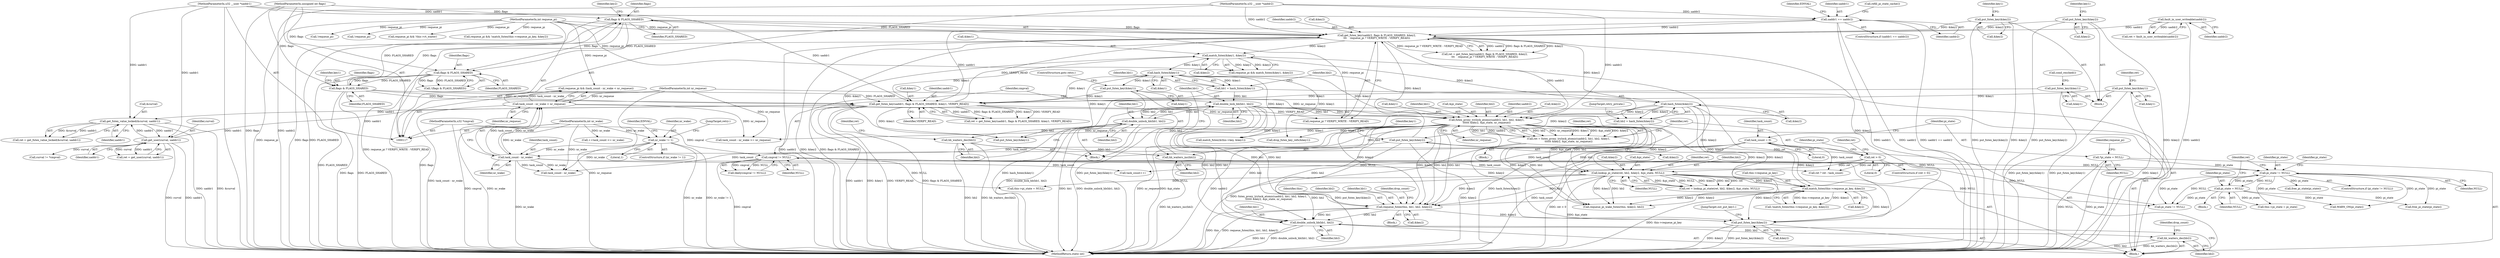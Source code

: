 digraph "0_linux_e9c243a5a6de0be8e584c604d353412584b592f8@pointer" {
"1000510" [label="(Call,requeue_futex(this, hb1, hb2, &key2))"];
"1000314" [label="(Call,futex_proxy_trylock_atomic(uaddr2, hb1, hb2, &key1,\n\t\t\t\t\t\t &key2, &pi_state, nr_requeue))"];
"1000202" [label="(Call,get_futex_key(uaddr2, flags & FLAGS_SHARED, &key2,\n\t\t\t    requeue_pi ? VERIFY_WRITE : VERIFY_READ))"];
"1000155" [label="(Call,uaddr1 == uaddr2)"];
"1000118" [label="(MethodParameterIn,u32 __user *uaddr1)"];
"1000120" [label="(MethodParameterIn,u32 __user *uaddr2)"];
"1000365" [label="(Call,fault_in_user_writeable(uaddr2))"];
"1000204" [label="(Call,flags & FLAGS_SHARED)"];
"1000188" [label="(Call,flags & FLAGS_SHARED)"];
"1000281" [label="(Call,flags & FLAGS_SHARED)"];
"1000119" [label="(MethodParameterIn,unsigned int flags)"];
"1000285" [label="(Call,put_futex_key(&key2))"];
"1000240" [label="(Call,hash_futex(&key2))"];
"1000222" [label="(Call,match_futex(&key1, &key2))"];
"1000186" [label="(Call,get_futex_key(uaddr1, flags & FLAGS_SHARED, &key1, VERIFY_READ))"];
"1000273" [label="(Call,get_user(curval, uaddr1))"];
"1000258" [label="(Call,get_futex_value_locked(&curval, uaddr1))"];
"1000360" [label="(Call,put_futex_key(&key1))"];
"1000288" [label="(Call,put_futex_key(&key1))"];
"1000235" [label="(Call,hash_futex(&key1))"];
"1000381" [label="(Call,put_futex_key(&key1))"];
"1000378" [label="(Call,put_futex_key(&key2))"];
"1000357" [label="(Call,put_futex_key(&key2))"];
"1000124" [label="(MethodParameterIn,int requeue_pi)"];
"1000246" [label="(Call,double_lock_hb(hb1, hb2))"];
"1000266" [label="(Call,double_unlock_hb(hb1, hb2))"];
"1000233" [label="(Call,hb1 = hash_futex(&key1))"];
"1000244" [label="(Call,hb_waiters_inc(hb2))"];
"1000238" [label="(Call,hb2 = hash_futex(&key2))"];
"1000269" [label="(Call,hb_waiters_dec(hb2))"];
"1000306" [label="(Call,task_count - nr_wake < nr_requeue)"];
"1000307" [label="(Call,task_count - nr_wake)"];
"1000139" [label="(Call,task_count = 0)"];
"1000167" [label="(Call,nr_wake != 1)"];
"1000121" [label="(MethodParameterIn,int nr_wake)"];
"1000122" [label="(MethodParameterIn,int nr_requeue)"];
"1000338" [label="(Call,lookup_pi_state(ret, hb2, &key2, &pi_state, NULL))"];
"1000326" [label="(Call,ret > 0)"];
"1000312" [label="(Call,ret = futex_proxy_trylock_atomic(uaddr2, hb1, hb2, &key1,\n\t\t\t\t\t\t &key2, &pi_state, nr_requeue))"];
"1000251" [label="(Call,cmpval != NULL)"];
"1000123" [label="(MethodParameterIn,u32 *cmpval)"];
"1000175" [label="(Call,pi_state != NULL)"];
"1000181" [label="(Call,pi_state = NULL)"];
"1000144" [label="(Call,*pi_state = NULL)"];
"1000446" [label="(Call,match_futex(this->requeue_pi_key, &key2))"];
"1000519" [label="(Call,double_unlock_hb(hb1, hb2))"];
"1000522" [label="(Call,hb_waiters_dec(hb2))"];
"1000533" [label="(Call,put_futex_key(&key2))"];
"1000258" [label="(Call,get_futex_value_locked(&curval, uaddr1))"];
"1000251" [label="(Call,cmpval != NULL)"];
"1000140" [label="(Identifier,task_count)"];
"1000537" [label="(Call,put_futex_key(&key1))"];
"1000172" [label="(Identifier,EINVAL)"];
"1000181" [label="(Call,pi_state = NULL)"];
"1000521" [label="(Identifier,hb2)"];
"1000364" [label="(Identifier,ret)"];
"1000139" [label="(Call,task_count = 0)"];
"1000192" [label="(Identifier,key1)"];
"1000408" [label="(Call,requeue_pi && !this->rt_waiter)"];
"1000189" [label="(Identifier,flags)"];
"1000378" [label="(Call,put_futex_key(&key2))"];
"1000290" [label="(Identifier,key1)"];
"1000169" [label="(Literal,1)"];
"1000202" [label="(Call,get_futex_key(uaddr2, flags & FLAGS_SHARED, &key2,\n\t\t\t    requeue_pi ? VERIFY_WRITE : VERIFY_READ))"];
"1000174" [label="(ControlStructure,if (pi_state != NULL))"];
"1000121" [label="(MethodParameterIn,int nr_wake)"];
"1000220" [label="(Call,requeue_pi && match_futex(&key1, &key2))"];
"1000340" [label="(Identifier,hb2)"];
"1000122" [label="(MethodParameterIn,int nr_requeue)"];
"1000348" [label="(Block,)"];
"1000269" [label="(Call,hb_waiters_dec(hb2))"];
"1000326" [label="(Call,ret > 0)"];
"1000443" [label="(Call,requeue_pi && !match_futex(this->requeue_pi_key, &key2))"];
"1000512" [label="(Identifier,hb1)"];
"1000124" [label="(MethodParameterIn,int requeue_pi)"];
"1000307" [label="(Call,task_count - nr_wake)"];
"1000313" [label="(Identifier,ret)"];
"1000316" [label="(Identifier,hb1)"];
"1000523" [label="(Identifier,hb2)"];
"1000266" [label="(Call,double_unlock_hb(hb1, hb2))"];
"1000186" [label="(Call,get_futex_key(uaddr1, flags & FLAGS_SHARED, &key1, VERIFY_READ))"];
"1000250" [label="(Call,likely(cmpval != NULL))"];
"1000534" [label="(Call,&key2)"];
"1000162" [label="(Call,refill_pi_state_cache())"];
"1000182" [label="(Identifier,pi_state)"];
"1000209" [label="(Call,requeue_pi ? VERIFY_WRITE : VERIFY_READ)"];
"1000206" [label="(Identifier,FLAGS_SHARED)"];
"1000208" [label="(Identifier,key2)"];
"1000141" [label="(Literal,0)"];
"1000510" [label="(Call,requeue_futex(this, hb1, hb2, &key2))"];
"1000261" [label="(Identifier,uaddr1)"];
"1000252" [label="(Identifier,cmpval)"];
"1000244" [label="(Call,hb_waiters_inc(hb2))"];
"1000361" [label="(Call,&key1)"];
"1000363" [label="(Call,ret = fault_in_user_writeable(uaddr2))"];
"1000282" [label="(Identifier,flags)"];
"1000125" [label="(Block,)"];
"1000330" [label="(Call,WARN_ON(pi_state))"];
"1000291" [label="(ControlStructure,goto retry;)"];
"1000285" [label="(Call,put_futex_key(&key2))"];
"1000238" [label="(Call,hb2 = hash_futex(&key2))"];
"1000384" [label="(Call,cond_resched())"];
"1000271" [label="(Call,ret = get_user(curval, uaddr1))"];
"1000203" [label="(Identifier,uaddr2)"];
"1000223" [label="(Call,&key1)"];
"1000507" [label="(Call,free_pi_state(pi_state))"];
"1000447" [label="(Call,this->requeue_pi_key)"];
"1000338" [label="(Call,lookup_pi_state(ret, hb2, &key2, &pi_state, NULL))"];
"1000533" [label="(Call,put_futex_key(&key2))"];
"1000517" [label="(Identifier,drop_count)"];
"1000322" [label="(Call,&pi_state)"];
"1000243" [label="(JumpTarget,retry_private:)"];
"1000325" [label="(ControlStructure,if (ret > 0))"];
"1000511" [label="(Identifier,this)"];
"1000365" [label="(Call,fault_in_user_writeable(uaddr2))"];
"1000331" [label="(Identifier,pi_state)"];
"1000286" [label="(Call,&key2)"];
"1000248" [label="(Identifier,hb2)"];
"1000358" [label="(Call,&key2)"];
"1000160" [label="(Identifier,EINVAL)"];
"1000222" [label="(Call,match_futex(&key1, &key2))"];
"1000280" [label="(Call,!(flags & FLAGS_SHARED))"];
"1000245" [label="(Identifier,hb2)"];
"1000247" [label="(Identifier,hb1)"];
"1000185" [label="(Identifier,ret)"];
"1000293" [label="(Call,curval != *cmpval)"];
"1000166" [label="(ControlStructure,if (nr_wake != 1))"];
"1000502" [label="(Call,this->pi_state = NULL)"];
"1000253" [label="(Identifier,NULL)"];
"1000191" [label="(Call,&key1)"];
"1000379" [label="(Call,&key2)"];
"1000310" [label="(Identifier,nr_requeue)"];
"1000416" [label="(Call,!requeue_pi)"];
"1000388" [label="(Block,)"];
"1000383" [label="(Identifier,key1)"];
"1000360" [label="(Call,put_futex_key(&key1))"];
"1000552" [label="(MethodReturn,static int)"];
"1000317" [label="(Identifier,hb2)"];
"1000306" [label="(Call,task_count - nr_wake < nr_requeue)"];
"1000270" [label="(Identifier,hb2)"];
"1000432" [label="(Call,++task_count <= nr_wake)"];
"1000236" [label="(Call,&key1)"];
"1000341" [label="(Call,&key2)"];
"1000177" [label="(Identifier,NULL)"];
"1000466" [label="(Call,this->pi_state = pi_state)"];
"1000167" [label="(Call,nr_wake != 1)"];
"1000190" [label="(Identifier,FLAGS_SHARED)"];
"1000390" [label="(Call,task_count - nr_wake >= nr_requeue)"];
"1000265" [label="(Block,)"];
"1000382" [label="(Call,&key1)"];
"1000187" [label="(Identifier,uaddr1)"];
"1000188" [label="(Call,flags & FLAGS_SHARED)"];
"1000283" [label="(Identifier,FLAGS_SHARED)"];
"1000183" [label="(Identifier,NULL)"];
"1000204" [label="(Call,flags & FLAGS_SHARED)"];
"1000152" [label="(Identifier,requeue_pi)"];
"1000514" [label="(Call,&key2)"];
"1000146" [label="(Identifier,NULL)"];
"1000328" [label="(Literal,0)"];
"1000256" [label="(Call,ret = get_futex_value_locked(&curval, uaddr1))"];
"1000436" [label="(Call,!requeue_pi)"];
"1000156" [label="(Identifier,uaddr1)"];
"1000118" [label="(MethodParameterIn,u32 __user *uaddr1)"];
"1000289" [label="(Call,&key1)"];
"1000357" [label="(Call,put_futex_key(&key2))"];
"1000175" [label="(Call,pi_state != NULL)"];
"1000235" [label="(Call,hash_futex(&key1))"];
"1000520" [label="(Identifier,hb1)"];
"1000490" [label="(Call,requeue_pi_wake_futex(this, &key2, hb2))"];
"1000513" [label="(Identifier,hb2)"];
"1000542" [label="(Call,pi_state != NULL)"];
"1000234" [label="(Identifier,hb1)"];
"1000178" [label="(Block,)"];
"1000207" [label="(Call,&key2)"];
"1000157" [label="(Identifier,uaddr2)"];
"1000334" [label="(Call,task_count++)"];
"1000345" [label="(Identifier,NULL)"];
"1000120" [label="(MethodParameterIn,u32 __user *uaddr2)"];
"1000205" [label="(Identifier,flags)"];
"1000519" [label="(Call,double_unlock_hb(hb1, hb2))"];
"1000381" [label="(Call,put_futex_key(&key1))"];
"1000343" [label="(Call,&pi_state)"];
"1000529" [label="(Call,drop_futex_key_refs(&key1))"];
"1000548" [label="(Call,ret ? ret : task_count)"];
"1000184" [label="(Call,ret = get_futex_key(uaddr1, flags & FLAGS_SHARED, &key1, VERIFY_READ))"];
"1000324" [label="(Identifier,nr_requeue)"];
"1000246" [label="(Call,double_lock_hb(hb1, hb2))"];
"1000339" [label="(Identifier,ret)"];
"1000527" [label="(Identifier,drop_count)"];
"1000154" [label="(ControlStructure,if (uaddr1 == uaddr2))"];
"1000233" [label="(Call,hb1 = hash_futex(&key1))"];
"1000267" [label="(Identifier,hb1)"];
"1000155" [label="(Call,uaddr1 == uaddr2)"];
"1000273" [label="(Call,get_user(curval, uaddr1))"];
"1000536" [label="(JumpTarget,out_put_key1:)"];
"1000311" [label="(Block,)"];
"1000312" [label="(Call,ret = futex_proxy_trylock_atomic(uaddr2, hb1, hb2, &key1,\n\t\t\t\t\t\t &key2, &pi_state, nr_requeue))"];
"1000315" [label="(Identifier,uaddr2)"];
"1000445" [label="(Call,!match_futex(this->requeue_pi_key, &key2))"];
"1000366" [label="(Identifier,uaddr2)"];
"1000145" [label="(Identifier,pi_state)"];
"1000320" [label="(Call,&key2)"];
"1000179" [label="(Call,free_pi_state(pi_state))"];
"1000240" [label="(Call,hash_futex(&key2))"];
"1000288" [label="(Call,put_futex_key(&key1))"];
"1000119" [label="(MethodParameterIn,unsigned int flags)"];
"1000318" [label="(Call,&key1)"];
"1000450" [label="(Call,&key2)"];
"1000144" [label="(Call,*pi_state = NULL)"];
"1000168" [label="(Identifier,nr_wake)"];
"1000304" [label="(Call,requeue_pi && (task_count - nr_wake < nr_requeue))"];
"1000268" [label="(Identifier,hb2)"];
"1000275" [label="(Identifier,uaddr1)"];
"1000176" [label="(Identifier,pi_state)"];
"1000347" [label="(Identifier,ret)"];
"1000272" [label="(Identifier,ret)"];
"1000259" [label="(Call,&curval)"];
"1000173" [label="(JumpTarget,retry:)"];
"1000398" [label="(Call,match_futex(&this->key, &key1))"];
"1000336" [label="(Call,ret = lookup_pi_state(ret, hb2, &key2, &pi_state, NULL))"];
"1000225" [label="(Call,&key2)"];
"1000281" [label="(Call,flags & FLAGS_SHARED)"];
"1000241" [label="(Call,&key2)"];
"1000309" [label="(Identifier,nr_wake)"];
"1000200" [label="(Call,ret = get_futex_key(uaddr2, flags & FLAGS_SHARED, &key2,\n\t\t\t    requeue_pi ? VERIFY_WRITE : VERIFY_READ))"];
"1000391" [label="(Call,task_count - nr_wake)"];
"1000239" [label="(Identifier,hb2)"];
"1000446" [label="(Call,match_futex(this->requeue_pi_key, &key2))"];
"1000314" [label="(Call,futex_proxy_trylock_atomic(uaddr2, hb1, hb2, &key1,\n\t\t\t\t\t\t &key2, &pi_state, nr_requeue))"];
"1000123" [label="(MethodParameterIn,u32 *cmpval)"];
"1000362" [label="(Identifier,key1)"];
"1000180" [label="(Identifier,pi_state)"];
"1000193" [label="(Identifier,VERIFY_READ)"];
"1000308" [label="(Identifier,task_count)"];
"1000522" [label="(Call,hb_waiters_dec(hb2))"];
"1000327" [label="(Identifier,ret)"];
"1000274" [label="(Identifier,curval)"];
"1000510" -> "1000388"  [label="AST: "];
"1000510" -> "1000514"  [label="CFG: "];
"1000511" -> "1000510"  [label="AST: "];
"1000512" -> "1000510"  [label="AST: "];
"1000513" -> "1000510"  [label="AST: "];
"1000514" -> "1000510"  [label="AST: "];
"1000517" -> "1000510"  [label="CFG: "];
"1000510" -> "1000552"  [label="DDG: this"];
"1000510" -> "1000552"  [label="DDG: requeue_futex(this, hb1, hb2, &key2)"];
"1000314" -> "1000510"  [label="DDG: hb1"];
"1000314" -> "1000510"  [label="DDG: hb2"];
"1000314" -> "1000510"  [label="DDG: &key2"];
"1000246" -> "1000510"  [label="DDG: hb1"];
"1000246" -> "1000510"  [label="DDG: hb2"];
"1000338" -> "1000510"  [label="DDG: hb2"];
"1000338" -> "1000510"  [label="DDG: &key2"];
"1000446" -> "1000510"  [label="DDG: &key2"];
"1000240" -> "1000510"  [label="DDG: &key2"];
"1000510" -> "1000519"  [label="DDG: hb1"];
"1000510" -> "1000519"  [label="DDG: hb2"];
"1000510" -> "1000533"  [label="DDG: &key2"];
"1000314" -> "1000312"  [label="AST: "];
"1000314" -> "1000324"  [label="CFG: "];
"1000315" -> "1000314"  [label="AST: "];
"1000316" -> "1000314"  [label="AST: "];
"1000317" -> "1000314"  [label="AST: "];
"1000318" -> "1000314"  [label="AST: "];
"1000320" -> "1000314"  [label="AST: "];
"1000322" -> "1000314"  [label="AST: "];
"1000324" -> "1000314"  [label="AST: "];
"1000312" -> "1000314"  [label="CFG: "];
"1000314" -> "1000552"  [label="DDG: uaddr2"];
"1000314" -> "1000552"  [label="DDG: nr_requeue"];
"1000314" -> "1000552"  [label="DDG: &pi_state"];
"1000314" -> "1000312"  [label="DDG: hb2"];
"1000314" -> "1000312"  [label="DDG: nr_requeue"];
"1000314" -> "1000312"  [label="DDG: &key1"];
"1000314" -> "1000312"  [label="DDG: &pi_state"];
"1000314" -> "1000312"  [label="DDG: &key2"];
"1000314" -> "1000312"  [label="DDG: hb1"];
"1000314" -> "1000312"  [label="DDG: uaddr2"];
"1000202" -> "1000314"  [label="DDG: uaddr2"];
"1000120" -> "1000314"  [label="DDG: uaddr2"];
"1000246" -> "1000314"  [label="DDG: hb1"];
"1000246" -> "1000314"  [label="DDG: hb2"];
"1000235" -> "1000314"  [label="DDG: &key1"];
"1000240" -> "1000314"  [label="DDG: &key2"];
"1000306" -> "1000314"  [label="DDG: nr_requeue"];
"1000122" -> "1000314"  [label="DDG: nr_requeue"];
"1000314" -> "1000338"  [label="DDG: hb2"];
"1000314" -> "1000338"  [label="DDG: &key2"];
"1000314" -> "1000338"  [label="DDG: &pi_state"];
"1000314" -> "1000390"  [label="DDG: nr_requeue"];
"1000314" -> "1000398"  [label="DDG: &key1"];
"1000314" -> "1000446"  [label="DDG: &key2"];
"1000314" -> "1000490"  [label="DDG: &key2"];
"1000314" -> "1000490"  [label="DDG: hb2"];
"1000314" -> "1000519"  [label="DDG: hb1"];
"1000314" -> "1000519"  [label="DDG: hb2"];
"1000314" -> "1000529"  [label="DDG: &key1"];
"1000314" -> "1000533"  [label="DDG: &key2"];
"1000314" -> "1000537"  [label="DDG: &key1"];
"1000202" -> "1000200"  [label="AST: "];
"1000202" -> "1000209"  [label="CFG: "];
"1000203" -> "1000202"  [label="AST: "];
"1000204" -> "1000202"  [label="AST: "];
"1000207" -> "1000202"  [label="AST: "];
"1000209" -> "1000202"  [label="AST: "];
"1000200" -> "1000202"  [label="CFG: "];
"1000202" -> "1000552"  [label="DDG: requeue_pi ? VERIFY_WRITE : VERIFY_READ"];
"1000202" -> "1000552"  [label="DDG: uaddr2"];
"1000202" -> "1000552"  [label="DDG: &key2"];
"1000202" -> "1000552"  [label="DDG: flags & FLAGS_SHARED"];
"1000202" -> "1000200"  [label="DDG: uaddr2"];
"1000202" -> "1000200"  [label="DDG: flags & FLAGS_SHARED"];
"1000202" -> "1000200"  [label="DDG: &key2"];
"1000202" -> "1000200"  [label="DDG: requeue_pi ? VERIFY_WRITE : VERIFY_READ"];
"1000155" -> "1000202"  [label="DDG: uaddr2"];
"1000365" -> "1000202"  [label="DDG: uaddr2"];
"1000120" -> "1000202"  [label="DDG: uaddr2"];
"1000204" -> "1000202"  [label="DDG: flags"];
"1000204" -> "1000202"  [label="DDG: FLAGS_SHARED"];
"1000285" -> "1000202"  [label="DDG: &key2"];
"1000378" -> "1000202"  [label="DDG: &key2"];
"1000357" -> "1000202"  [label="DDG: &key2"];
"1000124" -> "1000202"  [label="DDG: requeue_pi"];
"1000186" -> "1000202"  [label="DDG: VERIFY_READ"];
"1000202" -> "1000222"  [label="DDG: &key2"];
"1000202" -> "1000240"  [label="DDG: &key2"];
"1000202" -> "1000533"  [label="DDG: &key2"];
"1000155" -> "1000154"  [label="AST: "];
"1000155" -> "1000157"  [label="CFG: "];
"1000156" -> "1000155"  [label="AST: "];
"1000157" -> "1000155"  [label="AST: "];
"1000160" -> "1000155"  [label="CFG: "];
"1000162" -> "1000155"  [label="CFG: "];
"1000155" -> "1000552"  [label="DDG: uaddr2"];
"1000155" -> "1000552"  [label="DDG: uaddr1 == uaddr2"];
"1000155" -> "1000552"  [label="DDG: uaddr1"];
"1000118" -> "1000155"  [label="DDG: uaddr1"];
"1000120" -> "1000155"  [label="DDG: uaddr2"];
"1000155" -> "1000186"  [label="DDG: uaddr1"];
"1000118" -> "1000117"  [label="AST: "];
"1000118" -> "1000552"  [label="DDG: uaddr1"];
"1000118" -> "1000186"  [label="DDG: uaddr1"];
"1000118" -> "1000258"  [label="DDG: uaddr1"];
"1000118" -> "1000273"  [label="DDG: uaddr1"];
"1000120" -> "1000117"  [label="AST: "];
"1000120" -> "1000552"  [label="DDG: uaddr2"];
"1000365" -> "1000363"  [label="AST: "];
"1000365" -> "1000366"  [label="CFG: "];
"1000366" -> "1000365"  [label="AST: "];
"1000363" -> "1000365"  [label="CFG: "];
"1000365" -> "1000552"  [label="DDG: uaddr2"];
"1000365" -> "1000363"  [label="DDG: uaddr2"];
"1000204" -> "1000206"  [label="CFG: "];
"1000205" -> "1000204"  [label="AST: "];
"1000206" -> "1000204"  [label="AST: "];
"1000208" -> "1000204"  [label="CFG: "];
"1000204" -> "1000552"  [label="DDG: FLAGS_SHARED"];
"1000204" -> "1000552"  [label="DDG: flags"];
"1000188" -> "1000204"  [label="DDG: flags"];
"1000188" -> "1000204"  [label="DDG: FLAGS_SHARED"];
"1000119" -> "1000204"  [label="DDG: flags"];
"1000204" -> "1000281"  [label="DDG: flags"];
"1000204" -> "1000281"  [label="DDG: FLAGS_SHARED"];
"1000188" -> "1000186"  [label="AST: "];
"1000188" -> "1000190"  [label="CFG: "];
"1000189" -> "1000188"  [label="AST: "];
"1000190" -> "1000188"  [label="AST: "];
"1000192" -> "1000188"  [label="CFG: "];
"1000188" -> "1000552"  [label="DDG: FLAGS_SHARED"];
"1000188" -> "1000552"  [label="DDG: flags"];
"1000188" -> "1000186"  [label="DDG: flags"];
"1000188" -> "1000186"  [label="DDG: FLAGS_SHARED"];
"1000281" -> "1000188"  [label="DDG: flags"];
"1000281" -> "1000188"  [label="DDG: FLAGS_SHARED"];
"1000119" -> "1000188"  [label="DDG: flags"];
"1000281" -> "1000280"  [label="AST: "];
"1000281" -> "1000283"  [label="CFG: "];
"1000282" -> "1000281"  [label="AST: "];
"1000283" -> "1000281"  [label="AST: "];
"1000280" -> "1000281"  [label="CFG: "];
"1000281" -> "1000552"  [label="DDG: flags"];
"1000281" -> "1000552"  [label="DDG: FLAGS_SHARED"];
"1000281" -> "1000280"  [label="DDG: flags"];
"1000281" -> "1000280"  [label="DDG: FLAGS_SHARED"];
"1000119" -> "1000281"  [label="DDG: flags"];
"1000119" -> "1000117"  [label="AST: "];
"1000119" -> "1000552"  [label="DDG: flags"];
"1000285" -> "1000265"  [label="AST: "];
"1000285" -> "1000286"  [label="CFG: "];
"1000286" -> "1000285"  [label="AST: "];
"1000290" -> "1000285"  [label="CFG: "];
"1000285" -> "1000552"  [label="DDG: &key2"];
"1000285" -> "1000552"  [label="DDG: put_futex_key(&key2)"];
"1000240" -> "1000285"  [label="DDG: &key2"];
"1000240" -> "1000238"  [label="AST: "];
"1000240" -> "1000241"  [label="CFG: "];
"1000241" -> "1000240"  [label="AST: "];
"1000238" -> "1000240"  [label="CFG: "];
"1000240" -> "1000238"  [label="DDG: &key2"];
"1000222" -> "1000240"  [label="DDG: &key2"];
"1000240" -> "1000446"  [label="DDG: &key2"];
"1000240" -> "1000490"  [label="DDG: &key2"];
"1000240" -> "1000533"  [label="DDG: &key2"];
"1000222" -> "1000220"  [label="AST: "];
"1000222" -> "1000225"  [label="CFG: "];
"1000223" -> "1000222"  [label="AST: "];
"1000225" -> "1000222"  [label="AST: "];
"1000220" -> "1000222"  [label="CFG: "];
"1000222" -> "1000220"  [label="DDG: &key1"];
"1000222" -> "1000220"  [label="DDG: &key2"];
"1000186" -> "1000222"  [label="DDG: &key1"];
"1000222" -> "1000235"  [label="DDG: &key1"];
"1000222" -> "1000533"  [label="DDG: &key2"];
"1000222" -> "1000537"  [label="DDG: &key1"];
"1000186" -> "1000184"  [label="AST: "];
"1000186" -> "1000193"  [label="CFG: "];
"1000187" -> "1000186"  [label="AST: "];
"1000191" -> "1000186"  [label="AST: "];
"1000193" -> "1000186"  [label="AST: "];
"1000184" -> "1000186"  [label="CFG: "];
"1000186" -> "1000552"  [label="DDG: flags & FLAGS_SHARED"];
"1000186" -> "1000552"  [label="DDG: uaddr1"];
"1000186" -> "1000552"  [label="DDG: &key1"];
"1000186" -> "1000552"  [label="DDG: VERIFY_READ"];
"1000186" -> "1000184"  [label="DDG: uaddr1"];
"1000186" -> "1000184"  [label="DDG: flags & FLAGS_SHARED"];
"1000186" -> "1000184"  [label="DDG: &key1"];
"1000186" -> "1000184"  [label="DDG: VERIFY_READ"];
"1000273" -> "1000186"  [label="DDG: uaddr1"];
"1000360" -> "1000186"  [label="DDG: &key1"];
"1000288" -> "1000186"  [label="DDG: &key1"];
"1000381" -> "1000186"  [label="DDG: &key1"];
"1000186" -> "1000209"  [label="DDG: VERIFY_READ"];
"1000186" -> "1000235"  [label="DDG: &key1"];
"1000186" -> "1000258"  [label="DDG: uaddr1"];
"1000186" -> "1000537"  [label="DDG: &key1"];
"1000273" -> "1000271"  [label="AST: "];
"1000273" -> "1000275"  [label="CFG: "];
"1000274" -> "1000273"  [label="AST: "];
"1000275" -> "1000273"  [label="AST: "];
"1000271" -> "1000273"  [label="CFG: "];
"1000273" -> "1000552"  [label="DDG: uaddr1"];
"1000273" -> "1000552"  [label="DDG: curval"];
"1000273" -> "1000258"  [label="DDG: uaddr1"];
"1000273" -> "1000271"  [label="DDG: curval"];
"1000273" -> "1000271"  [label="DDG: uaddr1"];
"1000258" -> "1000273"  [label="DDG: uaddr1"];
"1000273" -> "1000293"  [label="DDG: curval"];
"1000258" -> "1000256"  [label="AST: "];
"1000258" -> "1000261"  [label="CFG: "];
"1000259" -> "1000258"  [label="AST: "];
"1000261" -> "1000258"  [label="AST: "];
"1000256" -> "1000258"  [label="CFG: "];
"1000258" -> "1000552"  [label="DDG: &curval"];
"1000258" -> "1000552"  [label="DDG: uaddr1"];
"1000258" -> "1000256"  [label="DDG: &curval"];
"1000258" -> "1000256"  [label="DDG: uaddr1"];
"1000360" -> "1000348"  [label="AST: "];
"1000360" -> "1000361"  [label="CFG: "];
"1000361" -> "1000360"  [label="AST: "];
"1000364" -> "1000360"  [label="CFG: "];
"1000360" -> "1000552"  [label="DDG: &key1"];
"1000360" -> "1000552"  [label="DDG: put_futex_key(&key1)"];
"1000288" -> "1000265"  [label="AST: "];
"1000288" -> "1000289"  [label="CFG: "];
"1000289" -> "1000288"  [label="AST: "];
"1000291" -> "1000288"  [label="CFG: "];
"1000288" -> "1000552"  [label="DDG: put_futex_key(&key1)"];
"1000235" -> "1000288"  [label="DDG: &key1"];
"1000235" -> "1000233"  [label="AST: "];
"1000235" -> "1000236"  [label="CFG: "];
"1000236" -> "1000235"  [label="AST: "];
"1000233" -> "1000235"  [label="CFG: "];
"1000235" -> "1000233"  [label="DDG: &key1"];
"1000235" -> "1000398"  [label="DDG: &key1"];
"1000235" -> "1000529"  [label="DDG: &key1"];
"1000235" -> "1000537"  [label="DDG: &key1"];
"1000381" -> "1000348"  [label="AST: "];
"1000381" -> "1000382"  [label="CFG: "];
"1000382" -> "1000381"  [label="AST: "];
"1000384" -> "1000381"  [label="CFG: "];
"1000381" -> "1000552"  [label="DDG: put_futex_key(&key1)"];
"1000378" -> "1000348"  [label="AST: "];
"1000378" -> "1000379"  [label="CFG: "];
"1000379" -> "1000378"  [label="AST: "];
"1000383" -> "1000378"  [label="CFG: "];
"1000378" -> "1000552"  [label="DDG: &key2"];
"1000378" -> "1000552"  [label="DDG: put_futex_key(&key2)"];
"1000357" -> "1000348"  [label="AST: "];
"1000357" -> "1000358"  [label="CFG: "];
"1000358" -> "1000357"  [label="AST: "];
"1000362" -> "1000357"  [label="CFG: "];
"1000357" -> "1000552"  [label="DDG: put_futex_key(&key2)"];
"1000357" -> "1000552"  [label="DDG: &key2"];
"1000124" -> "1000117"  [label="AST: "];
"1000124" -> "1000552"  [label="DDG: requeue_pi"];
"1000124" -> "1000209"  [label="DDG: requeue_pi"];
"1000124" -> "1000220"  [label="DDG: requeue_pi"];
"1000124" -> "1000304"  [label="DDG: requeue_pi"];
"1000124" -> "1000408"  [label="DDG: requeue_pi"];
"1000124" -> "1000416"  [label="DDG: requeue_pi"];
"1000124" -> "1000436"  [label="DDG: requeue_pi"];
"1000124" -> "1000443"  [label="DDG: requeue_pi"];
"1000246" -> "1000125"  [label="AST: "];
"1000246" -> "1000248"  [label="CFG: "];
"1000247" -> "1000246"  [label="AST: "];
"1000248" -> "1000246"  [label="AST: "];
"1000252" -> "1000246"  [label="CFG: "];
"1000246" -> "1000552"  [label="DDG: double_lock_hb(hb1, hb2)"];
"1000266" -> "1000246"  [label="DDG: hb1"];
"1000233" -> "1000246"  [label="DDG: hb1"];
"1000244" -> "1000246"  [label="DDG: hb2"];
"1000246" -> "1000266"  [label="DDG: hb1"];
"1000246" -> "1000266"  [label="DDG: hb2"];
"1000246" -> "1000490"  [label="DDG: hb2"];
"1000246" -> "1000519"  [label="DDG: hb1"];
"1000246" -> "1000519"  [label="DDG: hb2"];
"1000266" -> "1000265"  [label="AST: "];
"1000266" -> "1000268"  [label="CFG: "];
"1000267" -> "1000266"  [label="AST: "];
"1000268" -> "1000266"  [label="AST: "];
"1000270" -> "1000266"  [label="CFG: "];
"1000266" -> "1000552"  [label="DDG: hb1"];
"1000266" -> "1000552"  [label="DDG: double_unlock_hb(hb1, hb2)"];
"1000266" -> "1000269"  [label="DDG: hb2"];
"1000233" -> "1000125"  [label="AST: "];
"1000234" -> "1000233"  [label="AST: "];
"1000239" -> "1000233"  [label="CFG: "];
"1000233" -> "1000552"  [label="DDG: hash_futex(&key1)"];
"1000244" -> "1000125"  [label="AST: "];
"1000244" -> "1000245"  [label="CFG: "];
"1000245" -> "1000244"  [label="AST: "];
"1000247" -> "1000244"  [label="CFG: "];
"1000244" -> "1000552"  [label="DDG: hb_waiters_inc(hb2)"];
"1000238" -> "1000244"  [label="DDG: hb2"];
"1000269" -> "1000244"  [label="DDG: hb2"];
"1000238" -> "1000125"  [label="AST: "];
"1000239" -> "1000238"  [label="AST: "];
"1000243" -> "1000238"  [label="CFG: "];
"1000238" -> "1000552"  [label="DDG: hash_futex(&key2)"];
"1000269" -> "1000265"  [label="AST: "];
"1000269" -> "1000270"  [label="CFG: "];
"1000270" -> "1000269"  [label="AST: "];
"1000272" -> "1000269"  [label="CFG: "];
"1000269" -> "1000552"  [label="DDG: hb_waiters_dec(hb2)"];
"1000269" -> "1000552"  [label="DDG: hb2"];
"1000306" -> "1000304"  [label="AST: "];
"1000306" -> "1000310"  [label="CFG: "];
"1000307" -> "1000306"  [label="AST: "];
"1000310" -> "1000306"  [label="AST: "];
"1000304" -> "1000306"  [label="CFG: "];
"1000306" -> "1000552"  [label="DDG: task_count - nr_wake"];
"1000306" -> "1000304"  [label="DDG: task_count - nr_wake"];
"1000306" -> "1000304"  [label="DDG: nr_requeue"];
"1000307" -> "1000306"  [label="DDG: task_count"];
"1000307" -> "1000306"  [label="DDG: nr_wake"];
"1000122" -> "1000306"  [label="DDG: nr_requeue"];
"1000306" -> "1000390"  [label="DDG: nr_requeue"];
"1000307" -> "1000309"  [label="CFG: "];
"1000308" -> "1000307"  [label="AST: "];
"1000309" -> "1000307"  [label="AST: "];
"1000310" -> "1000307"  [label="CFG: "];
"1000307" -> "1000552"  [label="DDG: nr_wake"];
"1000139" -> "1000307"  [label="DDG: task_count"];
"1000167" -> "1000307"  [label="DDG: nr_wake"];
"1000121" -> "1000307"  [label="DDG: nr_wake"];
"1000307" -> "1000334"  [label="DDG: task_count"];
"1000307" -> "1000391"  [label="DDG: task_count"];
"1000307" -> "1000391"  [label="DDG: nr_wake"];
"1000307" -> "1000548"  [label="DDG: task_count"];
"1000139" -> "1000125"  [label="AST: "];
"1000139" -> "1000141"  [label="CFG: "];
"1000140" -> "1000139"  [label="AST: "];
"1000141" -> "1000139"  [label="AST: "];
"1000145" -> "1000139"  [label="CFG: "];
"1000139" -> "1000552"  [label="DDG: task_count"];
"1000139" -> "1000334"  [label="DDG: task_count"];
"1000139" -> "1000391"  [label="DDG: task_count"];
"1000139" -> "1000548"  [label="DDG: task_count"];
"1000167" -> "1000166"  [label="AST: "];
"1000167" -> "1000169"  [label="CFG: "];
"1000168" -> "1000167"  [label="AST: "];
"1000169" -> "1000167"  [label="AST: "];
"1000172" -> "1000167"  [label="CFG: "];
"1000173" -> "1000167"  [label="CFG: "];
"1000167" -> "1000552"  [label="DDG: nr_wake"];
"1000167" -> "1000552"  [label="DDG: nr_wake != 1"];
"1000121" -> "1000167"  [label="DDG: nr_wake"];
"1000167" -> "1000391"  [label="DDG: nr_wake"];
"1000121" -> "1000117"  [label="AST: "];
"1000121" -> "1000552"  [label="DDG: nr_wake"];
"1000121" -> "1000391"  [label="DDG: nr_wake"];
"1000121" -> "1000432"  [label="DDG: nr_wake"];
"1000122" -> "1000117"  [label="AST: "];
"1000122" -> "1000552"  [label="DDG: nr_requeue"];
"1000122" -> "1000390"  [label="DDG: nr_requeue"];
"1000338" -> "1000336"  [label="AST: "];
"1000338" -> "1000345"  [label="CFG: "];
"1000339" -> "1000338"  [label="AST: "];
"1000340" -> "1000338"  [label="AST: "];
"1000341" -> "1000338"  [label="AST: "];
"1000343" -> "1000338"  [label="AST: "];
"1000345" -> "1000338"  [label="AST: "];
"1000336" -> "1000338"  [label="CFG: "];
"1000338" -> "1000552"  [label="DDG: &pi_state"];
"1000338" -> "1000336"  [label="DDG: &pi_state"];
"1000338" -> "1000336"  [label="DDG: NULL"];
"1000338" -> "1000336"  [label="DDG: &key2"];
"1000338" -> "1000336"  [label="DDG: hb2"];
"1000338" -> "1000336"  [label="DDG: ret"];
"1000326" -> "1000338"  [label="DDG: ret"];
"1000251" -> "1000338"  [label="DDG: NULL"];
"1000338" -> "1000446"  [label="DDG: &key2"];
"1000338" -> "1000490"  [label="DDG: &key2"];
"1000338" -> "1000490"  [label="DDG: hb2"];
"1000338" -> "1000502"  [label="DDG: NULL"];
"1000338" -> "1000519"  [label="DDG: hb2"];
"1000338" -> "1000533"  [label="DDG: &key2"];
"1000338" -> "1000542"  [label="DDG: NULL"];
"1000326" -> "1000325"  [label="AST: "];
"1000326" -> "1000328"  [label="CFG: "];
"1000327" -> "1000326"  [label="AST: "];
"1000328" -> "1000326"  [label="AST: "];
"1000331" -> "1000326"  [label="CFG: "];
"1000347" -> "1000326"  [label="CFG: "];
"1000326" -> "1000552"  [label="DDG: ret > 0"];
"1000312" -> "1000326"  [label="DDG: ret"];
"1000326" -> "1000548"  [label="DDG: ret"];
"1000312" -> "1000311"  [label="AST: "];
"1000313" -> "1000312"  [label="AST: "];
"1000327" -> "1000312"  [label="CFG: "];
"1000312" -> "1000552"  [label="DDG: futex_proxy_trylock_atomic(uaddr2, hb1, hb2, &key1,\n\t\t\t\t\t\t &key2, &pi_state, nr_requeue)"];
"1000251" -> "1000250"  [label="AST: "];
"1000251" -> "1000253"  [label="CFG: "];
"1000252" -> "1000251"  [label="AST: "];
"1000253" -> "1000251"  [label="AST: "];
"1000250" -> "1000251"  [label="CFG: "];
"1000251" -> "1000552"  [label="DDG: cmpval"];
"1000251" -> "1000175"  [label="DDG: NULL"];
"1000251" -> "1000250"  [label="DDG: cmpval"];
"1000251" -> "1000250"  [label="DDG: NULL"];
"1000123" -> "1000251"  [label="DDG: cmpval"];
"1000175" -> "1000251"  [label="DDG: NULL"];
"1000251" -> "1000502"  [label="DDG: NULL"];
"1000251" -> "1000542"  [label="DDG: NULL"];
"1000123" -> "1000117"  [label="AST: "];
"1000123" -> "1000552"  [label="DDG: cmpval"];
"1000175" -> "1000174"  [label="AST: "];
"1000175" -> "1000177"  [label="CFG: "];
"1000176" -> "1000175"  [label="AST: "];
"1000177" -> "1000175"  [label="AST: "];
"1000180" -> "1000175"  [label="CFG: "];
"1000185" -> "1000175"  [label="CFG: "];
"1000181" -> "1000175"  [label="DDG: pi_state"];
"1000144" -> "1000175"  [label="DDG: pi_state"];
"1000175" -> "1000179"  [label="DDG: pi_state"];
"1000175" -> "1000181"  [label="DDG: NULL"];
"1000175" -> "1000330"  [label="DDG: pi_state"];
"1000175" -> "1000466"  [label="DDG: pi_state"];
"1000175" -> "1000507"  [label="DDG: pi_state"];
"1000175" -> "1000542"  [label="DDG: pi_state"];
"1000175" -> "1000542"  [label="DDG: NULL"];
"1000181" -> "1000178"  [label="AST: "];
"1000181" -> "1000183"  [label="CFG: "];
"1000182" -> "1000181"  [label="AST: "];
"1000183" -> "1000181"  [label="AST: "];
"1000185" -> "1000181"  [label="CFG: "];
"1000181" -> "1000330"  [label="DDG: pi_state"];
"1000181" -> "1000466"  [label="DDG: pi_state"];
"1000181" -> "1000507"  [label="DDG: pi_state"];
"1000181" -> "1000542"  [label="DDG: pi_state"];
"1000144" -> "1000125"  [label="AST: "];
"1000144" -> "1000146"  [label="CFG: "];
"1000145" -> "1000144"  [label="AST: "];
"1000146" -> "1000144"  [label="AST: "];
"1000152" -> "1000144"  [label="CFG: "];
"1000144" -> "1000552"  [label="DDG: pi_state"];
"1000144" -> "1000552"  [label="DDG: NULL"];
"1000446" -> "1000445"  [label="AST: "];
"1000446" -> "1000450"  [label="CFG: "];
"1000447" -> "1000446"  [label="AST: "];
"1000450" -> "1000446"  [label="AST: "];
"1000445" -> "1000446"  [label="CFG: "];
"1000446" -> "1000552"  [label="DDG: this->requeue_pi_key"];
"1000446" -> "1000445"  [label="DDG: this->requeue_pi_key"];
"1000446" -> "1000445"  [label="DDG: &key2"];
"1000446" -> "1000490"  [label="DDG: &key2"];
"1000446" -> "1000533"  [label="DDG: &key2"];
"1000519" -> "1000125"  [label="AST: "];
"1000519" -> "1000521"  [label="CFG: "];
"1000520" -> "1000519"  [label="AST: "];
"1000521" -> "1000519"  [label="AST: "];
"1000523" -> "1000519"  [label="CFG: "];
"1000519" -> "1000552"  [label="DDG: hb1"];
"1000519" -> "1000552"  [label="DDG: double_unlock_hb(hb1, hb2)"];
"1000519" -> "1000522"  [label="DDG: hb2"];
"1000522" -> "1000125"  [label="AST: "];
"1000522" -> "1000523"  [label="CFG: "];
"1000523" -> "1000522"  [label="AST: "];
"1000527" -> "1000522"  [label="CFG: "];
"1000522" -> "1000552"  [label="DDG: hb_waiters_dec(hb2)"];
"1000522" -> "1000552"  [label="DDG: hb2"];
"1000533" -> "1000125"  [label="AST: "];
"1000533" -> "1000534"  [label="CFG: "];
"1000534" -> "1000533"  [label="AST: "];
"1000536" -> "1000533"  [label="CFG: "];
"1000533" -> "1000552"  [label="DDG: put_futex_key(&key2)"];
"1000533" -> "1000552"  [label="DDG: &key2"];
}
